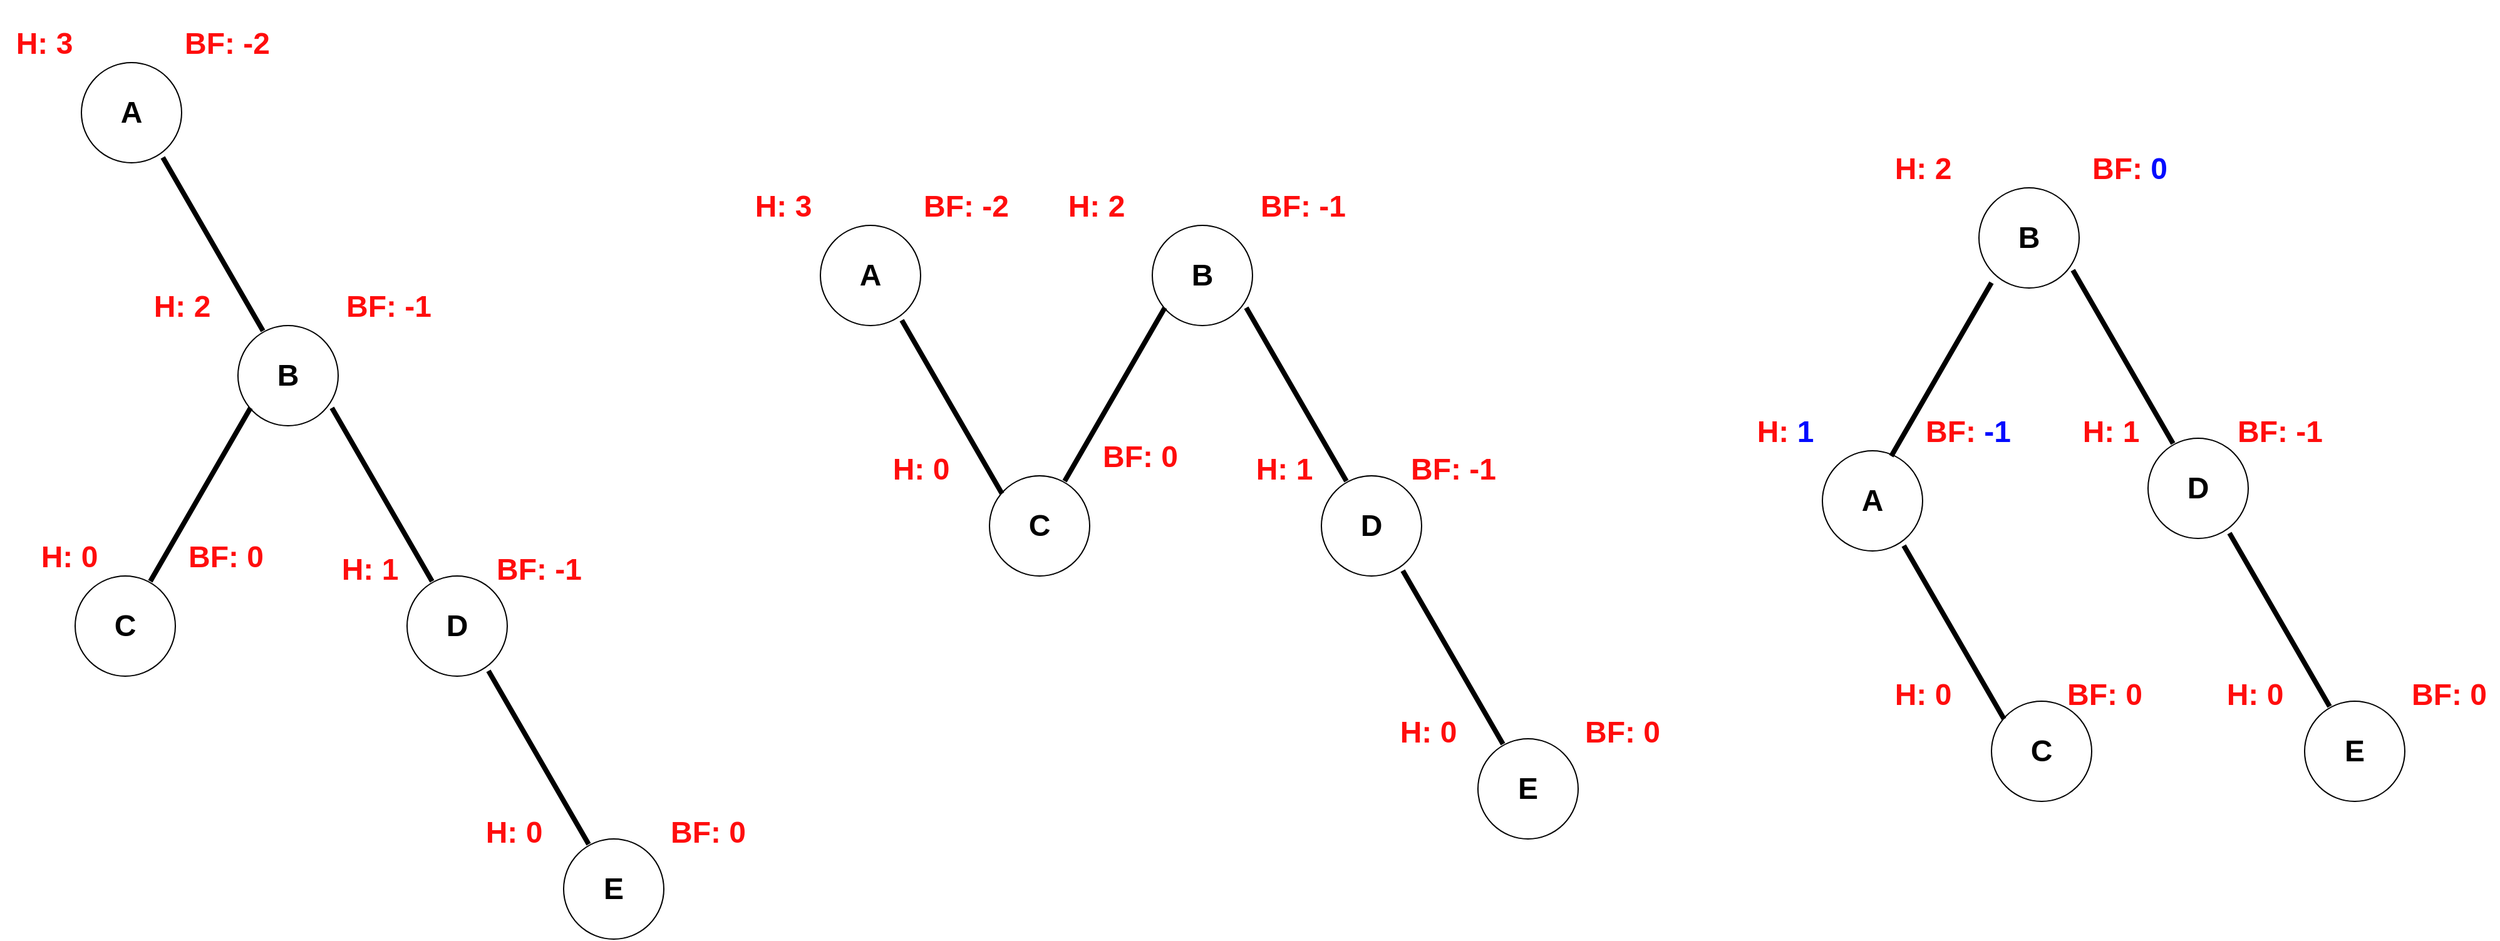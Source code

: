 <mxfile version="24.2.8" type="device">
  <diagram name="Page-1" id="MaE8sihNqbvwA2QMmZeW">
    <mxGraphModel dx="2074" dy="1146" grid="1" gridSize="10" guides="0" tooltips="1" connect="1" arrows="1" fold="1" page="1" pageScale="1" pageWidth="850" pageHeight="1100" math="0" shadow="0">
      <root>
        <mxCell id="0" />
        <mxCell id="1" parent="0" />
        <mxCell id="zSKFYqf5KZoFIJSlTRXw-8" value="&lt;h1&gt;A&lt;/h1&gt;" style="ellipse;whiteSpace=wrap;html=1;aspect=fixed;" parent="1" vertex="1">
          <mxGeometry x="445" y="180" width="80" height="80" as="geometry" />
        </mxCell>
        <mxCell id="zSKFYqf5KZoFIJSlTRXw-67" value="&lt;h1&gt;&lt;font color=&quot;#ff0d0d&quot;&gt;H: 3&lt;/font&gt;&lt;/h1&gt;" style="text;html=1;align=center;verticalAlign=middle;resizable=0;points=[];autosize=1;strokeColor=none;fillColor=none;fontStyle=0" parent="1" vertex="1">
          <mxGeometry x="380" y="130" width="70" height="70" as="geometry" />
        </mxCell>
        <mxCell id="zSKFYqf5KZoFIJSlTRXw-68" value="&lt;h1&gt;&lt;font color=&quot;#ff0d0d&quot;&gt;BF: -2&lt;/font&gt;&lt;/h1&gt;" style="text;html=1;align=center;verticalAlign=middle;resizable=0;points=[];autosize=1;strokeColor=none;fillColor=none;fontStyle=0" parent="1" vertex="1">
          <mxGeometry x="516" y="130" width="90" height="70" as="geometry" />
        </mxCell>
        <mxCell id="cdUrXYXcg1b5auzg4oEX-1" value="" style="line;strokeWidth=4;html=1;perimeter=backbonePerimeter;points=[];outlineConnect=0;rotation=60;" vertex="1" parent="1">
          <mxGeometry x="605" y="520" width="160" height="10" as="geometry" />
        </mxCell>
        <mxCell id="cdUrXYXcg1b5auzg4oEX-2" value="&lt;h1&gt;B&lt;/h1&gt;" style="ellipse;whiteSpace=wrap;html=1;aspect=fixed;" vertex="1" parent="1">
          <mxGeometry x="570" y="390" width="80" height="80" as="geometry" />
        </mxCell>
        <mxCell id="cdUrXYXcg1b5auzg4oEX-3" value="&lt;h1&gt;D&lt;/h1&gt;" style="ellipse;whiteSpace=wrap;html=1;aspect=fixed;" vertex="1" parent="1">
          <mxGeometry x="705" y="590" width="80" height="80" as="geometry" />
        </mxCell>
        <mxCell id="cdUrXYXcg1b5auzg4oEX-4" value="" style="line;strokeWidth=4;html=1;perimeter=backbonePerimeter;points=[];outlineConnect=0;rotation=-60;" vertex="1" parent="1">
          <mxGeometry x="460" y="520" width="160" height="10" as="geometry" />
        </mxCell>
        <mxCell id="cdUrXYXcg1b5auzg4oEX-5" value="&lt;h1&gt;C&lt;/h1&gt;" style="ellipse;whiteSpace=wrap;html=1;aspect=fixed;" vertex="1" parent="1">
          <mxGeometry x="440" y="590" width="80" height="80" as="geometry" />
        </mxCell>
        <mxCell id="cdUrXYXcg1b5auzg4oEX-6" value="&lt;h1&gt;&lt;font color=&quot;#ff0d0d&quot;&gt;H: 0&lt;/font&gt;&lt;/h1&gt;" style="text;html=1;align=center;verticalAlign=middle;resizable=0;points=[];autosize=1;strokeColor=none;fillColor=none;fontStyle=0" vertex="1" parent="1">
          <mxGeometry x="400" y="540" width="70" height="70" as="geometry" />
        </mxCell>
        <mxCell id="cdUrXYXcg1b5auzg4oEX-7" value="&lt;h1&gt;&lt;font color=&quot;#ff0d0d&quot;&gt;BF: 0&lt;/font&gt;&lt;/h1&gt;" style="text;html=1;align=center;verticalAlign=middle;resizable=0;points=[];autosize=1;strokeColor=none;fillColor=none;fontStyle=0" vertex="1" parent="1">
          <mxGeometry x="520" y="540" width="80" height="70" as="geometry" />
        </mxCell>
        <mxCell id="cdUrXYXcg1b5auzg4oEX-8" value="&lt;h1&gt;&lt;font color=&quot;#ff0d0d&quot;&gt;H: 1&lt;/font&gt;&lt;/h1&gt;" style="text;html=1;align=center;verticalAlign=middle;resizable=0;points=[];autosize=1;strokeColor=none;fillColor=none;fontStyle=0" vertex="1" parent="1">
          <mxGeometry x="640" y="550" width="70" height="70" as="geometry" />
        </mxCell>
        <mxCell id="cdUrXYXcg1b5auzg4oEX-9" value="&lt;h1&gt;&lt;font color=&quot;#ff0d0d&quot;&gt;BF: -1&lt;/font&gt;&lt;/h1&gt;" style="text;html=1;align=center;verticalAlign=middle;resizable=0;points=[];autosize=1;strokeColor=none;fillColor=none;fontStyle=0" vertex="1" parent="1">
          <mxGeometry x="765" y="550" width="90" height="70" as="geometry" />
        </mxCell>
        <mxCell id="cdUrXYXcg1b5auzg4oEX-10" value="&lt;h1&gt;&lt;font color=&quot;#ff0d0d&quot;&gt;H: 2&lt;/font&gt;&lt;/h1&gt;" style="text;html=1;align=center;verticalAlign=middle;resizable=0;points=[];autosize=1;strokeColor=none;fillColor=none;fontStyle=0" vertex="1" parent="1">
          <mxGeometry x="490" y="340" width="70" height="70" as="geometry" />
        </mxCell>
        <mxCell id="cdUrXYXcg1b5auzg4oEX-11" value="&lt;h1&gt;&lt;font color=&quot;#ff0d0d&quot;&gt;BF: -1&lt;/font&gt;&lt;/h1&gt;" style="text;html=1;align=center;verticalAlign=middle;resizable=0;points=[];autosize=1;strokeColor=none;fillColor=none;fontStyle=0" vertex="1" parent="1">
          <mxGeometry x="645" y="340" width="90" height="70" as="geometry" />
        </mxCell>
        <mxCell id="cdUrXYXcg1b5auzg4oEX-12" value="" style="line;strokeWidth=4;html=1;perimeter=backbonePerimeter;points=[];outlineConnect=0;rotation=-120;" vertex="1" parent="1">
          <mxGeometry x="470" y="320" width="160" height="10" as="geometry" />
        </mxCell>
        <mxCell id="cdUrXYXcg1b5auzg4oEX-13" value="" style="line;strokeWidth=4;html=1;perimeter=backbonePerimeter;points=[];outlineConnect=0;rotation=60;" vertex="1" parent="1">
          <mxGeometry x="730" y="730" width="160" height="10" as="geometry" />
        </mxCell>
        <mxCell id="cdUrXYXcg1b5auzg4oEX-14" value="&lt;h1&gt;E&lt;/h1&gt;" style="ellipse;whiteSpace=wrap;html=1;aspect=fixed;" vertex="1" parent="1">
          <mxGeometry x="830" y="800" width="80" height="80" as="geometry" />
        </mxCell>
        <mxCell id="cdUrXYXcg1b5auzg4oEX-15" value="&lt;h1&gt;&lt;font color=&quot;#ff0d0d&quot;&gt;H: 0&lt;/font&gt;&lt;/h1&gt;" style="text;html=1;align=center;verticalAlign=middle;resizable=0;points=[];autosize=1;strokeColor=none;fillColor=none;fontStyle=0" vertex="1" parent="1">
          <mxGeometry x="755" y="760" width="70" height="70" as="geometry" />
        </mxCell>
        <mxCell id="cdUrXYXcg1b5auzg4oEX-16" value="&lt;h1&gt;&lt;font color=&quot;#ff0d0d&quot;&gt;BF: 0&lt;/font&gt;&lt;/h1&gt;" style="text;html=1;align=center;verticalAlign=middle;resizable=0;points=[];autosize=1;strokeColor=none;fillColor=none;fontStyle=0" vertex="1" parent="1">
          <mxGeometry x="905" y="760" width="80" height="70" as="geometry" />
        </mxCell>
        <mxCell id="cdUrXYXcg1b5auzg4oEX-75" value="&lt;h1&gt;A&lt;/h1&gt;" style="ellipse;whiteSpace=wrap;html=1;aspect=fixed;" vertex="1" parent="1">
          <mxGeometry x="1035" y="310" width="80" height="80" as="geometry" />
        </mxCell>
        <mxCell id="cdUrXYXcg1b5auzg4oEX-76" value="&lt;h1&gt;&lt;font color=&quot;#ff0d0d&quot;&gt;H: 3&lt;/font&gt;&lt;/h1&gt;" style="text;html=1;align=center;verticalAlign=middle;resizable=0;points=[];autosize=1;strokeColor=none;fillColor=none;fontStyle=0" vertex="1" parent="1">
          <mxGeometry x="970" y="260" width="70" height="70" as="geometry" />
        </mxCell>
        <mxCell id="cdUrXYXcg1b5auzg4oEX-77" value="&lt;h1&gt;&lt;font color=&quot;#ff0d0d&quot;&gt;BF: -2&lt;/font&gt;&lt;/h1&gt;" style="text;html=1;align=center;verticalAlign=middle;resizable=0;points=[];autosize=1;strokeColor=none;fillColor=none;fontStyle=0" vertex="1" parent="1">
          <mxGeometry x="1106" y="260" width="90" height="70" as="geometry" />
        </mxCell>
        <mxCell id="cdUrXYXcg1b5auzg4oEX-78" value="" style="line;strokeWidth=4;html=1;perimeter=backbonePerimeter;points=[];outlineConnect=0;rotation=60;" vertex="1" parent="1">
          <mxGeometry x="1335" y="440" width="160" height="10" as="geometry" />
        </mxCell>
        <mxCell id="cdUrXYXcg1b5auzg4oEX-79" value="&lt;h1&gt;B&lt;/h1&gt;" style="ellipse;whiteSpace=wrap;html=1;aspect=fixed;" vertex="1" parent="1">
          <mxGeometry x="1300" y="310" width="80" height="80" as="geometry" />
        </mxCell>
        <mxCell id="cdUrXYXcg1b5auzg4oEX-80" value="&lt;h1&gt;D&lt;/h1&gt;" style="ellipse;whiteSpace=wrap;html=1;aspect=fixed;" vertex="1" parent="1">
          <mxGeometry x="1435" y="510" width="80" height="80" as="geometry" />
        </mxCell>
        <mxCell id="cdUrXYXcg1b5auzg4oEX-81" value="" style="line;strokeWidth=4;html=1;perimeter=backbonePerimeter;points=[];outlineConnect=0;rotation=-60;" vertex="1" parent="1">
          <mxGeometry x="1190" y="440" width="160" height="10" as="geometry" />
        </mxCell>
        <mxCell id="cdUrXYXcg1b5auzg4oEX-82" value="&lt;h1&gt;C&lt;/h1&gt;" style="ellipse;whiteSpace=wrap;html=1;aspect=fixed;" vertex="1" parent="1">
          <mxGeometry x="1170" y="510" width="80" height="80" as="geometry" />
        </mxCell>
        <mxCell id="cdUrXYXcg1b5auzg4oEX-83" value="&lt;h1&gt;&lt;font color=&quot;#ff0d0d&quot;&gt;H: 0&lt;/font&gt;&lt;/h1&gt;" style="text;html=1;align=center;verticalAlign=middle;resizable=0;points=[];autosize=1;strokeColor=none;fillColor=none;fontStyle=0" vertex="1" parent="1">
          <mxGeometry x="1080" y="470" width="70" height="70" as="geometry" />
        </mxCell>
        <mxCell id="cdUrXYXcg1b5auzg4oEX-84" value="&lt;h1&gt;&lt;font color=&quot;#ff0d0d&quot;&gt;BF: 0&lt;/font&gt;&lt;/h1&gt;" style="text;html=1;align=center;verticalAlign=middle;resizable=0;points=[];autosize=1;strokeColor=none;fillColor=none;fontStyle=0" vertex="1" parent="1">
          <mxGeometry x="1250" y="460" width="80" height="70" as="geometry" />
        </mxCell>
        <mxCell id="cdUrXYXcg1b5auzg4oEX-85" value="&lt;h1&gt;&lt;font color=&quot;#ff0d0d&quot;&gt;H: 1&lt;/font&gt;&lt;/h1&gt;" style="text;html=1;align=center;verticalAlign=middle;resizable=0;points=[];autosize=1;strokeColor=none;fillColor=none;fontStyle=0" vertex="1" parent="1">
          <mxGeometry x="1370" y="470" width="70" height="70" as="geometry" />
        </mxCell>
        <mxCell id="cdUrXYXcg1b5auzg4oEX-86" value="&lt;h1&gt;&lt;font color=&quot;#ff0d0d&quot;&gt;BF: -1&lt;/font&gt;&lt;/h1&gt;" style="text;html=1;align=center;verticalAlign=middle;resizable=0;points=[];autosize=1;strokeColor=none;fillColor=none;fontStyle=0" vertex="1" parent="1">
          <mxGeometry x="1495" y="470" width="90" height="70" as="geometry" />
        </mxCell>
        <mxCell id="cdUrXYXcg1b5auzg4oEX-87" value="&lt;h1&gt;&lt;font color=&quot;#ff0d0d&quot;&gt;H: 2&lt;/font&gt;&lt;/h1&gt;" style="text;html=1;align=center;verticalAlign=middle;resizable=0;points=[];autosize=1;strokeColor=none;fillColor=none;fontStyle=0" vertex="1" parent="1">
          <mxGeometry x="1220" y="260" width="70" height="70" as="geometry" />
        </mxCell>
        <mxCell id="cdUrXYXcg1b5auzg4oEX-88" value="&lt;h1&gt;&lt;font color=&quot;#ff0d0d&quot;&gt;BF: -1&lt;/font&gt;&lt;/h1&gt;" style="text;html=1;align=center;verticalAlign=middle;resizable=0;points=[];autosize=1;strokeColor=none;fillColor=none;fontStyle=0" vertex="1" parent="1">
          <mxGeometry x="1375" y="260" width="90" height="70" as="geometry" />
        </mxCell>
        <mxCell id="cdUrXYXcg1b5auzg4oEX-89" value="" style="line;strokeWidth=4;html=1;perimeter=backbonePerimeter;points=[];outlineConnect=0;rotation=-120;" vertex="1" parent="1">
          <mxGeometry x="1060" y="450" width="160" height="10" as="geometry" />
        </mxCell>
        <mxCell id="cdUrXYXcg1b5auzg4oEX-90" value="" style="line;strokeWidth=4;html=1;perimeter=backbonePerimeter;points=[];outlineConnect=0;rotation=60;" vertex="1" parent="1">
          <mxGeometry x="1460" y="650" width="160" height="10" as="geometry" />
        </mxCell>
        <mxCell id="cdUrXYXcg1b5auzg4oEX-91" value="&lt;h1&gt;E&lt;/h1&gt;" style="ellipse;whiteSpace=wrap;html=1;aspect=fixed;" vertex="1" parent="1">
          <mxGeometry x="1560" y="720" width="80" height="80" as="geometry" />
        </mxCell>
        <mxCell id="cdUrXYXcg1b5auzg4oEX-92" value="&lt;h1&gt;&lt;font color=&quot;#ff0d0d&quot;&gt;H: 0&lt;/font&gt;&lt;/h1&gt;" style="text;html=1;align=center;verticalAlign=middle;resizable=0;points=[];autosize=1;strokeColor=none;fillColor=none;fontStyle=0" vertex="1" parent="1">
          <mxGeometry x="1485" y="680" width="70" height="70" as="geometry" />
        </mxCell>
        <mxCell id="cdUrXYXcg1b5auzg4oEX-93" value="&lt;h1&gt;&lt;font color=&quot;#ff0d0d&quot;&gt;BF: 0&lt;/font&gt;&lt;/h1&gt;" style="text;html=1;align=center;verticalAlign=middle;resizable=0;points=[];autosize=1;strokeColor=none;fillColor=none;fontStyle=0" vertex="1" parent="1">
          <mxGeometry x="1635" y="680" width="80" height="70" as="geometry" />
        </mxCell>
        <mxCell id="cdUrXYXcg1b5auzg4oEX-94" value="&lt;h1&gt;A&lt;/h1&gt;" style="ellipse;whiteSpace=wrap;html=1;aspect=fixed;" vertex="1" parent="1">
          <mxGeometry x="1835" y="490" width="80" height="80" as="geometry" />
        </mxCell>
        <mxCell id="cdUrXYXcg1b5auzg4oEX-95" value="&lt;h1&gt;&lt;font color=&quot;#ff0d0d&quot;&gt;H: &lt;/font&gt;&lt;font color=&quot;#030bff&quot;&gt;1&lt;/font&gt;&lt;/h1&gt;" style="text;html=1;align=center;verticalAlign=middle;resizable=0;points=[];autosize=1;strokeColor=none;fillColor=none;fontStyle=0" vertex="1" parent="1">
          <mxGeometry x="1770" y="440" width="70" height="70" as="geometry" />
        </mxCell>
        <mxCell id="cdUrXYXcg1b5auzg4oEX-96" value="&lt;h1&gt;&lt;font color=&quot;#ff0d0d&quot;&gt;BF: &lt;/font&gt;&lt;font color=&quot;#030bff&quot;&gt;-1&lt;/font&gt;&lt;/h1&gt;" style="text;html=1;align=center;verticalAlign=middle;resizable=0;points=[];autosize=1;strokeColor=none;fillColor=none;fontStyle=0" vertex="1" parent="1">
          <mxGeometry x="1906" y="440" width="90" height="70" as="geometry" />
        </mxCell>
        <mxCell id="cdUrXYXcg1b5auzg4oEX-97" value="" style="line;strokeWidth=4;html=1;perimeter=backbonePerimeter;points=[];outlineConnect=0;rotation=60;" vertex="1" parent="1">
          <mxGeometry x="1995" y="410" width="160" height="10" as="geometry" />
        </mxCell>
        <mxCell id="cdUrXYXcg1b5auzg4oEX-98" value="&lt;h1&gt;B&lt;/h1&gt;" style="ellipse;whiteSpace=wrap;html=1;aspect=fixed;" vertex="1" parent="1">
          <mxGeometry x="1960" y="280" width="80" height="80" as="geometry" />
        </mxCell>
        <mxCell id="cdUrXYXcg1b5auzg4oEX-99" value="&lt;h1&gt;D&lt;/h1&gt;" style="ellipse;whiteSpace=wrap;html=1;aspect=fixed;" vertex="1" parent="1">
          <mxGeometry x="2095" y="480" width="80" height="80" as="geometry" />
        </mxCell>
        <mxCell id="cdUrXYXcg1b5auzg4oEX-101" value="&lt;h1&gt;C&lt;/h1&gt;" style="ellipse;whiteSpace=wrap;html=1;aspect=fixed;" vertex="1" parent="1">
          <mxGeometry x="1970" y="690" width="80" height="80" as="geometry" />
        </mxCell>
        <mxCell id="cdUrXYXcg1b5auzg4oEX-102" value="&lt;h1&gt;&lt;font color=&quot;#ff0d0d&quot;&gt;H: 0&lt;/font&gt;&lt;/h1&gt;" style="text;html=1;align=center;verticalAlign=middle;resizable=0;points=[];autosize=1;strokeColor=none;fillColor=none;fontStyle=0" vertex="1" parent="1">
          <mxGeometry x="1880" y="650" width="70" height="70" as="geometry" />
        </mxCell>
        <mxCell id="cdUrXYXcg1b5auzg4oEX-103" value="&lt;h1&gt;&lt;font color=&quot;#ff0d0d&quot;&gt;BF: 0&lt;/font&gt;&lt;/h1&gt;" style="text;html=1;align=center;verticalAlign=middle;resizable=0;points=[];autosize=1;strokeColor=none;fillColor=none;fontStyle=0" vertex="1" parent="1">
          <mxGeometry x="2020" y="650" width="80" height="70" as="geometry" />
        </mxCell>
        <mxCell id="cdUrXYXcg1b5auzg4oEX-104" value="&lt;h1&gt;&lt;font color=&quot;#ff0d0d&quot;&gt;H: 1&lt;/font&gt;&lt;/h1&gt;" style="text;html=1;align=center;verticalAlign=middle;resizable=0;points=[];autosize=1;strokeColor=none;fillColor=none;fontStyle=0" vertex="1" parent="1">
          <mxGeometry x="2030" y="440" width="70" height="70" as="geometry" />
        </mxCell>
        <mxCell id="cdUrXYXcg1b5auzg4oEX-105" value="&lt;h1&gt;&lt;font color=&quot;#ff0d0d&quot;&gt;BF: -1&lt;/font&gt;&lt;/h1&gt;" style="text;html=1;align=center;verticalAlign=middle;resizable=0;points=[];autosize=1;strokeColor=none;fillColor=none;fontStyle=0" vertex="1" parent="1">
          <mxGeometry x="2155" y="440" width="90" height="70" as="geometry" />
        </mxCell>
        <mxCell id="cdUrXYXcg1b5auzg4oEX-106" value="&lt;h1&gt;&lt;font color=&quot;#ff0d0d&quot;&gt;H: 2&lt;/font&gt;&lt;/h1&gt;" style="text;html=1;align=center;verticalAlign=middle;resizable=0;points=[];autosize=1;strokeColor=none;fillColor=none;fontStyle=0" vertex="1" parent="1">
          <mxGeometry x="1880" y="230" width="70" height="70" as="geometry" />
        </mxCell>
        <mxCell id="cdUrXYXcg1b5auzg4oEX-107" value="&lt;h1&gt;&lt;font color=&quot;#ff0d0d&quot;&gt;BF: &lt;/font&gt;&lt;font color=&quot;#030bff&quot;&gt;0&lt;/font&gt;&lt;/h1&gt;" style="text;html=1;align=center;verticalAlign=middle;resizable=0;points=[];autosize=1;strokeColor=none;fillColor=none;fontStyle=0" vertex="1" parent="1">
          <mxGeometry x="2040" y="230" width="80" height="70" as="geometry" />
        </mxCell>
        <mxCell id="cdUrXYXcg1b5auzg4oEX-108" value="" style="line;strokeWidth=4;html=1;perimeter=backbonePerimeter;points=[];outlineConnect=0;rotation=-120;" vertex="1" parent="1">
          <mxGeometry x="1860" y="630" width="160" height="10" as="geometry" />
        </mxCell>
        <mxCell id="cdUrXYXcg1b5auzg4oEX-109" value="" style="line;strokeWidth=4;html=1;perimeter=backbonePerimeter;points=[];outlineConnect=0;rotation=60;" vertex="1" parent="1">
          <mxGeometry x="2120" y="620" width="160" height="10" as="geometry" />
        </mxCell>
        <mxCell id="cdUrXYXcg1b5auzg4oEX-110" value="&lt;h1&gt;E&lt;/h1&gt;" style="ellipse;whiteSpace=wrap;html=1;aspect=fixed;" vertex="1" parent="1">
          <mxGeometry x="2220" y="690" width="80" height="80" as="geometry" />
        </mxCell>
        <mxCell id="cdUrXYXcg1b5auzg4oEX-111" value="&lt;h1&gt;&lt;font color=&quot;#ff0d0d&quot;&gt;H: 0&lt;/font&gt;&lt;/h1&gt;" style="text;html=1;align=center;verticalAlign=middle;resizable=0;points=[];autosize=1;strokeColor=none;fillColor=none;fontStyle=0" vertex="1" parent="1">
          <mxGeometry x="2145" y="650" width="70" height="70" as="geometry" />
        </mxCell>
        <mxCell id="cdUrXYXcg1b5auzg4oEX-112" value="&lt;h1&gt;&lt;font color=&quot;#ff0d0d&quot;&gt;BF: 0&lt;/font&gt;&lt;/h1&gt;" style="text;html=1;align=center;verticalAlign=middle;resizable=0;points=[];autosize=1;strokeColor=none;fillColor=none;fontStyle=0" vertex="1" parent="1">
          <mxGeometry x="2295" y="650" width="80" height="70" as="geometry" />
        </mxCell>
        <mxCell id="cdUrXYXcg1b5auzg4oEX-113" value="" style="line;strokeWidth=4;html=1;perimeter=backbonePerimeter;points=[];outlineConnect=0;rotation=-60;" vertex="1" parent="1">
          <mxGeometry x="1850" y="420" width="160" height="10" as="geometry" />
        </mxCell>
      </root>
    </mxGraphModel>
  </diagram>
</mxfile>
